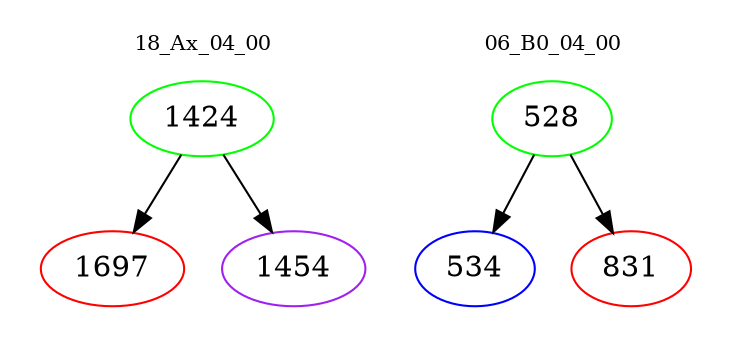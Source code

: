 digraph{
subgraph cluster_0 {
color = white
label = "18_Ax_04_00";
fontsize=10;
T0_1424 [label="1424", color="green"]
T0_1424 -> T0_1697 [color="black"]
T0_1697 [label="1697", color="red"]
T0_1424 -> T0_1454 [color="black"]
T0_1454 [label="1454", color="purple"]
}
subgraph cluster_1 {
color = white
label = "06_B0_04_00";
fontsize=10;
T1_528 [label="528", color="green"]
T1_528 -> T1_534 [color="black"]
T1_534 [label="534", color="blue"]
T1_528 -> T1_831 [color="black"]
T1_831 [label="831", color="red"]
}
}
